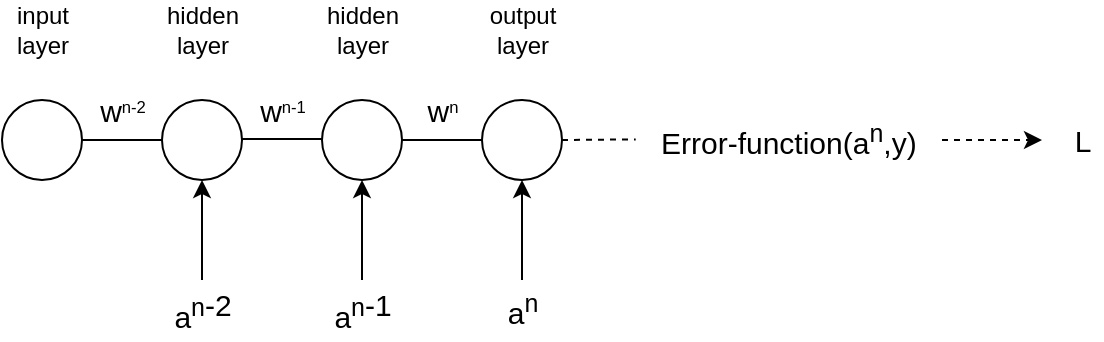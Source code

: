 <mxfile version="13.1.11" type="device"><diagram id="YpdXkfFZvgksC3bDo5ib" name="Page-1"><mxGraphModel dx="1113" dy="600" grid="1" gridSize="10" guides="1" tooltips="1" connect="1" arrows="1" fold="1" page="1" pageScale="1" pageWidth="827" pageHeight="1169" math="0" shadow="0"><root><mxCell id="0"/><mxCell id="1" parent="0"/><mxCell id="cDX_oPoNELeFdxXnbm0T-1" value="" style="ellipse;whiteSpace=wrap;html=1;aspect=fixed;" vertex="1" parent="1"><mxGeometry x="200" y="240" width="40" height="40" as="geometry"/></mxCell><mxCell id="cDX_oPoNELeFdxXnbm0T-2" value="" style="ellipse;whiteSpace=wrap;html=1;aspect=fixed;" vertex="1" parent="1"><mxGeometry x="280" y="240" width="40" height="40" as="geometry"/></mxCell><mxCell id="cDX_oPoNELeFdxXnbm0T-3" value="" style="ellipse;whiteSpace=wrap;html=1;aspect=fixed;" vertex="1" parent="1"><mxGeometry x="360" y="240" width="40" height="40" as="geometry"/></mxCell><mxCell id="cDX_oPoNELeFdxXnbm0T-4" value="" style="ellipse;whiteSpace=wrap;html=1;aspect=fixed;" vertex="1" parent="1"><mxGeometry x="440" y="240" width="40" height="40" as="geometry"/></mxCell><mxCell id="cDX_oPoNELeFdxXnbm0T-5" value="" style="endArrow=none;html=1;exitX=1;exitY=0.5;exitDx=0;exitDy=0;" edge="1" parent="1" source="cDX_oPoNELeFdxXnbm0T-1"><mxGeometry width="50" height="50" relative="1" as="geometry"><mxPoint x="390" y="290" as="sourcePoint"/><mxPoint x="280" y="260" as="targetPoint"/></mxGeometry></mxCell><mxCell id="cDX_oPoNELeFdxXnbm0T-6" value="" style="endArrow=none;html=1;exitX=1;exitY=0.5;exitDx=0;exitDy=0;" edge="1" parent="1"><mxGeometry width="50" height="50" relative="1" as="geometry"><mxPoint x="320" y="259.5" as="sourcePoint"/><mxPoint x="360" y="259.5" as="targetPoint"/></mxGeometry></mxCell><mxCell id="cDX_oPoNELeFdxXnbm0T-7" value="" style="endArrow=none;html=1;exitX=1;exitY=0.5;exitDx=0;exitDy=0;" edge="1" parent="1"><mxGeometry width="50" height="50" relative="1" as="geometry"><mxPoint x="400" y="259.95" as="sourcePoint"/><mxPoint x="440" y="259.95" as="targetPoint"/></mxGeometry></mxCell><mxCell id="cDX_oPoNELeFdxXnbm0T-8" value="output &lt;br&gt;layer" style="text;html=1;align=center;verticalAlign=middle;resizable=0;points=[];autosize=1;" vertex="1" parent="1"><mxGeometry x="435" y="190" width="50" height="30" as="geometry"/></mxCell><mxCell id="cDX_oPoNELeFdxXnbm0T-9" value="hidden&lt;br&gt;layer" style="text;html=1;align=center;verticalAlign=middle;resizable=0;points=[];autosize=1;" vertex="1" parent="1"><mxGeometry x="355" y="190" width="50" height="30" as="geometry"/></mxCell><mxCell id="cDX_oPoNELeFdxXnbm0T-10" value="hidden&lt;br&gt;layer" style="text;html=1;align=center;verticalAlign=middle;resizable=0;points=[];autosize=1;" vertex="1" parent="1"><mxGeometry x="275" y="190" width="50" height="30" as="geometry"/></mxCell><mxCell id="cDX_oPoNELeFdxXnbm0T-11" value="input&lt;br&gt;layer" style="text;html=1;align=center;verticalAlign=middle;resizable=0;points=[];autosize=1;" vertex="1" parent="1"><mxGeometry x="200" y="190" width="40" height="30" as="geometry"/></mxCell><mxCell id="cDX_oPoNELeFdxXnbm0T-19" style="edgeStyle=orthogonalEdgeStyle;rounded=0;orthogonalLoop=1;jettySize=auto;html=1;entryX=0.5;entryY=1;entryDx=0;entryDy=0;fontSize=15;" edge="1" parent="1" source="cDX_oPoNELeFdxXnbm0T-12" target="cDX_oPoNELeFdxXnbm0T-4"><mxGeometry relative="1" as="geometry"/></mxCell><mxCell id="cDX_oPoNELeFdxXnbm0T-12" value="a&lt;sup&gt;n&lt;/sup&gt;" style="text;html=1;align=center;verticalAlign=middle;resizable=0;points=[];autosize=1;fontSize=15;" vertex="1" parent="1"><mxGeometry x="445" y="330" width="30" height="30" as="geometry"/></mxCell><mxCell id="cDX_oPoNELeFdxXnbm0T-21" style="edgeStyle=orthogonalEdgeStyle;rounded=0;orthogonalLoop=1;jettySize=auto;html=1;entryX=0.5;entryY=1;entryDx=0;entryDy=0;fontSize=15;" edge="1" parent="1" source="cDX_oPoNELeFdxXnbm0T-13" target="cDX_oPoNELeFdxXnbm0T-3"><mxGeometry relative="1" as="geometry"/></mxCell><mxCell id="cDX_oPoNELeFdxXnbm0T-13" value="a&lt;sup&gt;n&lt;/sup&gt;&lt;span style=&quot;font-size: 15px&quot;&gt;&lt;sup style=&quot;font-size: 15px&quot;&gt;-1&lt;/sup&gt;&lt;/span&gt;" style="text;html=1;align=center;verticalAlign=middle;resizable=0;points=[];autosize=1;fontSize=15;" vertex="1" parent="1"><mxGeometry x="360" y="330" width="40" height="30" as="geometry"/></mxCell><mxCell id="cDX_oPoNELeFdxXnbm0T-20" style="edgeStyle=orthogonalEdgeStyle;rounded=0;orthogonalLoop=1;jettySize=auto;html=1;entryX=0.5;entryY=1;entryDx=0;entryDy=0;fontSize=15;" edge="1" parent="1" source="cDX_oPoNELeFdxXnbm0T-14" target="cDX_oPoNELeFdxXnbm0T-2"><mxGeometry relative="1" as="geometry"/></mxCell><mxCell id="cDX_oPoNELeFdxXnbm0T-14" value="a&lt;sup&gt;n&lt;/sup&gt;&lt;span style=&quot;font-size: 15px&quot;&gt;&lt;sup style=&quot;font-size: 15px&quot;&gt;-2&lt;/sup&gt;&lt;/span&gt;" style="text;html=1;align=center;verticalAlign=middle;resizable=0;points=[];autosize=1;fontSize=15;" vertex="1" parent="1"><mxGeometry x="280" y="330" width="40" height="30" as="geometry"/></mxCell><mxCell id="cDX_oPoNELeFdxXnbm0T-22" value="w&lt;font size=&quot;1&quot;&gt;&lt;sup&gt;n-1&lt;/sup&gt;&lt;/font&gt;" style="text;html=1;align=center;verticalAlign=middle;resizable=0;points=[];autosize=1;fontSize=15;" vertex="1" parent="1"><mxGeometry x="320" y="230" width="40" height="30" as="geometry"/></mxCell><mxCell id="cDX_oPoNELeFdxXnbm0T-23" value="w&lt;font size=&quot;1&quot;&gt;&lt;sup&gt;n&lt;/sup&gt;&lt;/font&gt;" style="text;html=1;align=center;verticalAlign=middle;resizable=0;points=[];autosize=1;fontSize=15;" vertex="1" parent="1"><mxGeometry x="405" y="230" width="30" height="30" as="geometry"/></mxCell><mxCell id="cDX_oPoNELeFdxXnbm0T-25" value="w&lt;font size=&quot;1&quot;&gt;&lt;sup&gt;n-2&lt;/sup&gt;&lt;/font&gt;" style="text;html=1;align=center;verticalAlign=middle;resizable=0;points=[];autosize=1;fontSize=15;" vertex="1" parent="1"><mxGeometry x="240" y="230" width="40" height="30" as="geometry"/></mxCell><mxCell id="cDX_oPoNELeFdxXnbm0T-32" value="Error-function(a&lt;sup&gt;n&lt;/sup&gt;,y)&amp;nbsp;" style="text;html=1;align=center;verticalAlign=middle;resizable=0;points=[];autosize=1;fontSize=15;" vertex="1" parent="1"><mxGeometry x="520" y="245" width="150" height="30" as="geometry"/></mxCell><mxCell id="cDX_oPoNELeFdxXnbm0T-33" value="" style="endArrow=none;dashed=1;html=1;fontSize=15;entryX=-0.021;entryY=0.49;entryDx=0;entryDy=0;entryPerimeter=0;" edge="1" parent="1" target="cDX_oPoNELeFdxXnbm0T-32"><mxGeometry width="50" height="50" relative="1" as="geometry"><mxPoint x="480" y="260" as="sourcePoint"/><mxPoint x="530" y="210" as="targetPoint"/></mxGeometry></mxCell><mxCell id="cDX_oPoNELeFdxXnbm0T-35" value="" style="endArrow=classic;html=1;dashed=1;fontSize=15;" edge="1" parent="1"><mxGeometry width="50" height="50" relative="1" as="geometry"><mxPoint x="670" y="260" as="sourcePoint"/><mxPoint x="720" y="260" as="targetPoint"/></mxGeometry></mxCell><mxCell id="cDX_oPoNELeFdxXnbm0T-36" value="L" style="text;html=1;align=center;verticalAlign=middle;resizable=0;points=[];autosize=1;fontSize=15;" vertex="1" parent="1"><mxGeometry x="730" y="250" width="20" height="20" as="geometry"/></mxCell></root></mxGraphModel></diagram></mxfile>